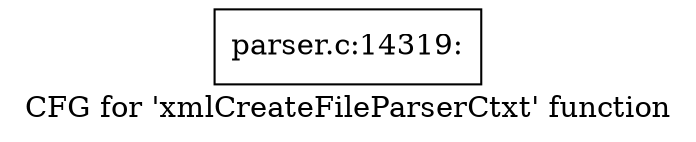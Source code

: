 digraph "CFG for 'xmlCreateFileParserCtxt' function" {
	label="CFG for 'xmlCreateFileParserCtxt' function";

	Node0x59cd510 [shape=record,label="{parser.c:14319:}"];
}
